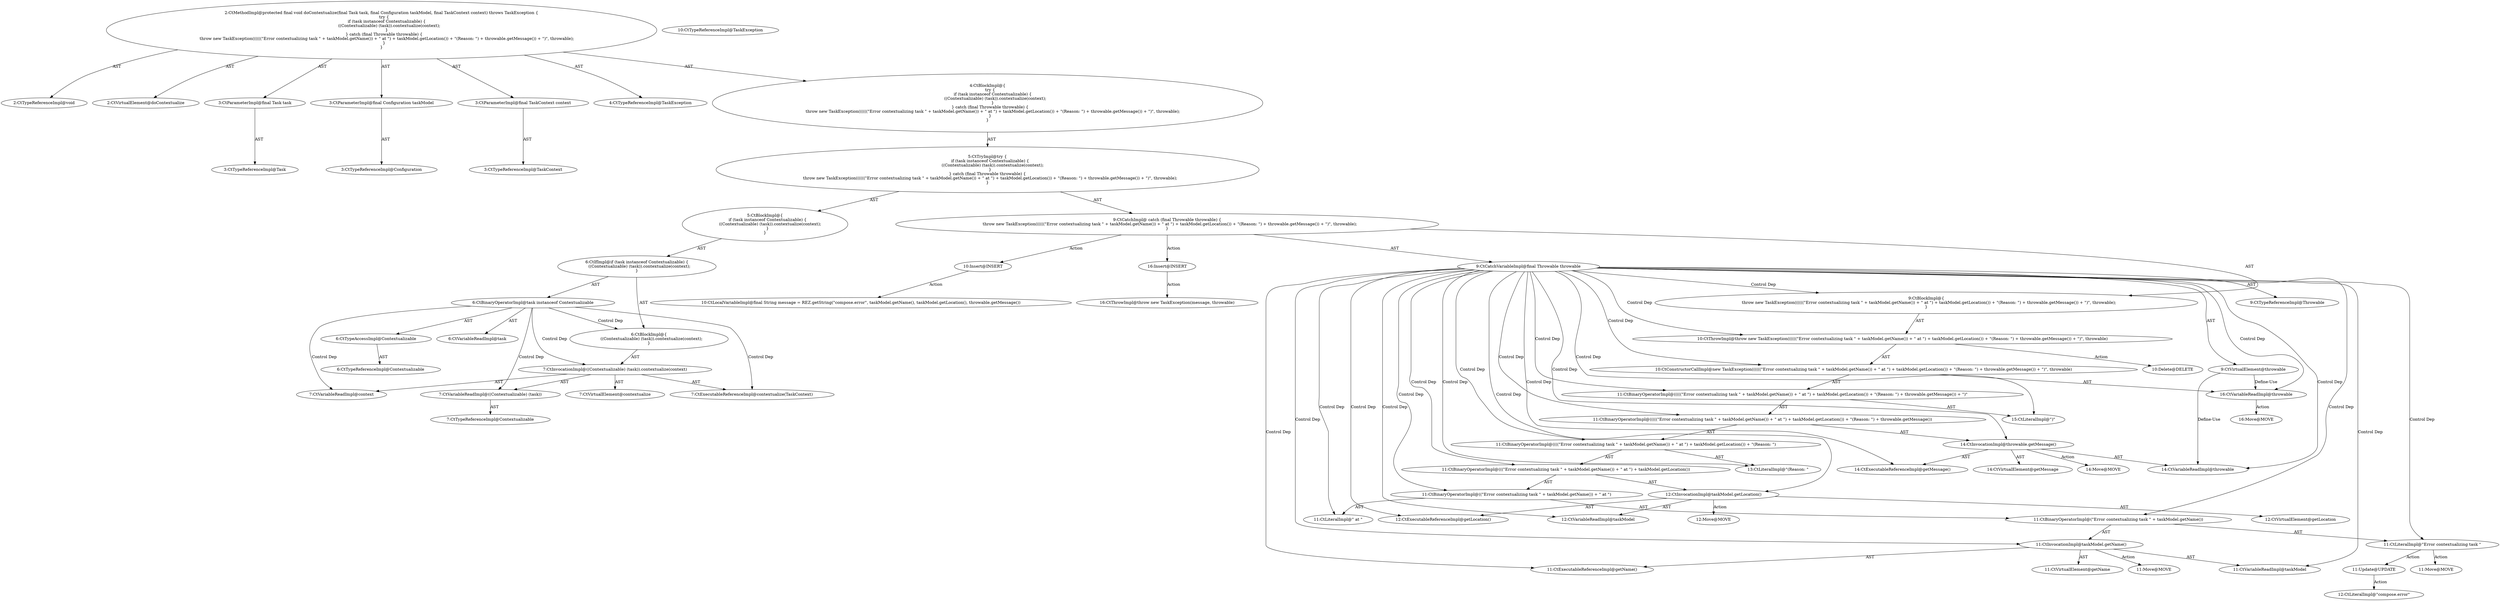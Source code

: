 digraph "doContextualize#?,Task,Configuration,TaskContext" {
0 [label="2:CtTypeReferenceImpl@void" shape=ellipse]
1 [label="2:CtVirtualElement@doContextualize" shape=ellipse]
2 [label="3:CtParameterImpl@final Task task" shape=ellipse]
3 [label="3:CtTypeReferenceImpl@Task" shape=ellipse]
4 [label="3:CtParameterImpl@final Configuration taskModel" shape=ellipse]
5 [label="3:CtTypeReferenceImpl@Configuration" shape=ellipse]
6 [label="3:CtParameterImpl@final TaskContext context" shape=ellipse]
7 [label="3:CtTypeReferenceImpl@TaskContext" shape=ellipse]
8 [label="4:CtTypeReferenceImpl@TaskException" shape=ellipse]
9 [label="6:CtVariableReadImpl@task" shape=ellipse]
10 [label="6:CtTypeAccessImpl@Contextualizable" shape=ellipse]
11 [label="6:CtTypeReferenceImpl@Contextualizable" shape=ellipse]
12 [label="6:CtBinaryOperatorImpl@task instanceof Contextualizable" shape=ellipse]
13 [label="7:CtExecutableReferenceImpl@contextualize(TaskContext)" shape=ellipse]
14 [label="7:CtVirtualElement@contextualize" shape=ellipse]
15 [label="7:CtVariableReadImpl@((Contextualizable) (task))" shape=ellipse]
16 [label="7:CtTypeReferenceImpl@Contextualizable" shape=ellipse]
17 [label="7:CtVariableReadImpl@context" shape=ellipse]
18 [label="7:CtInvocationImpl@((Contextualizable) (task)).contextualize(context)" shape=ellipse]
19 [label="6:CtBlockImpl@\{
    ((Contextualizable) (task)).contextualize(context);
\}" shape=ellipse]
20 [label="6:CtIfImpl@if (task instanceof Contextualizable) \{
    ((Contextualizable) (task)).contextualize(context);
\}" shape=ellipse]
21 [label="5:CtBlockImpl@\{
    if (task instanceof Contextualizable) \{
        ((Contextualizable) (task)).contextualize(context);
    \}
\}" shape=ellipse]
22 [label="9:CtVirtualElement@throwable" shape=ellipse]
23 [label="9:CtTypeReferenceImpl@Throwable" shape=ellipse]
24 [label="9:CtCatchVariableImpl@final Throwable throwable" shape=ellipse]
25 [label="10:CtTypeReferenceImpl@TaskException" shape=ellipse]
26 [label="11:CtLiteralImpl@\"Error contextualizing task \"" shape=ellipse]
27 [label="11:CtExecutableReferenceImpl@getName()" shape=ellipse]
28 [label="11:CtVirtualElement@getName" shape=ellipse]
29 [label="11:CtVariableReadImpl@taskModel" shape=ellipse]
30 [label="11:CtInvocationImpl@taskModel.getName()" shape=ellipse]
31 [label="11:CtBinaryOperatorImpl@(\"Error contextualizing task \" + taskModel.getName())" shape=ellipse]
32 [label="11:CtLiteralImpl@\" at \"" shape=ellipse]
33 [label="11:CtBinaryOperatorImpl@((\"Error contextualizing task \" + taskModel.getName()) + \" at \")" shape=ellipse]
34 [label="12:CtExecutableReferenceImpl@getLocation()" shape=ellipse]
35 [label="12:CtVirtualElement@getLocation" shape=ellipse]
36 [label="12:CtVariableReadImpl@taskModel" shape=ellipse]
37 [label="12:CtInvocationImpl@taskModel.getLocation()" shape=ellipse]
38 [label="11:CtBinaryOperatorImpl@(((\"Error contextualizing task \" + taskModel.getName()) + \" at \") + taskModel.getLocation())" shape=ellipse]
39 [label="13:CtLiteralImpl@\"(Reason: \"" shape=ellipse]
40 [label="11:CtBinaryOperatorImpl@((((\"Error contextualizing task \" + taskModel.getName()) + \" at \") + taskModel.getLocation()) + \"(Reason: \")" shape=ellipse]
41 [label="14:CtExecutableReferenceImpl@getMessage()" shape=ellipse]
42 [label="14:CtVirtualElement@getMessage" shape=ellipse]
43 [label="14:CtVariableReadImpl@throwable" shape=ellipse]
44 [label="14:CtInvocationImpl@throwable.getMessage()" shape=ellipse]
45 [label="11:CtBinaryOperatorImpl@(((((\"Error contextualizing task \" + taskModel.getName()) + \" at \") + taskModel.getLocation()) + \"(Reason: \") + throwable.getMessage())" shape=ellipse]
46 [label="15:CtLiteralImpl@\")\"" shape=ellipse]
47 [label="11:CtBinaryOperatorImpl@(((((\"Error contextualizing task \" + taskModel.getName()) + \" at \") + taskModel.getLocation()) + \"(Reason: \") + throwable.getMessage()) + \")\"" shape=ellipse]
48 [label="16:CtVariableReadImpl@throwable" shape=ellipse]
49 [label="10:CtConstructorCallImpl@new TaskException((((((\"Error contextualizing task \" + taskModel.getName()) + \" at \") + taskModel.getLocation()) + \"(Reason: \") + throwable.getMessage()) + \")\", throwable)" shape=ellipse]
50 [label="10:CtThrowImpl@throw new TaskException((((((\"Error contextualizing task \" + taskModel.getName()) + \" at \") + taskModel.getLocation()) + \"(Reason: \") + throwable.getMessage()) + \")\", throwable)" shape=ellipse]
51 [label="9:CtBlockImpl@\{
    throw new TaskException((((((\"Error contextualizing task \" + taskModel.getName()) + \" at \") + taskModel.getLocation()) + \"(Reason: \") + throwable.getMessage()) + \")\", throwable);
\}" shape=ellipse]
52 [label="9:CtCatchImpl@ catch (final Throwable throwable) \{
    throw new TaskException((((((\"Error contextualizing task \" + taskModel.getName()) + \" at \") + taskModel.getLocation()) + \"(Reason: \") + throwable.getMessage()) + \")\", throwable);
\}" shape=ellipse]
53 [label="5:CtTryImpl@try \{
    if (task instanceof Contextualizable) \{
        ((Contextualizable) (task)).contextualize(context);
    \}
\} catch (final Throwable throwable) \{
    throw new TaskException((((((\"Error contextualizing task \" + taskModel.getName()) + \" at \") + taskModel.getLocation()) + \"(Reason: \") + throwable.getMessage()) + \")\", throwable);
\}" shape=ellipse]
54 [label="4:CtBlockImpl@\{
    try \{
        if (task instanceof Contextualizable) \{
            ((Contextualizable) (task)).contextualize(context);
        \}
    \} catch (final Throwable throwable) \{
        throw new TaskException((((((\"Error contextualizing task \" + taskModel.getName()) + \" at \") + taskModel.getLocation()) + \"(Reason: \") + throwable.getMessage()) + \")\", throwable);
    \}
\}" shape=ellipse]
55 [label="2:CtMethodImpl@protected final void doContextualize(final Task task, final Configuration taskModel, final TaskContext context) throws TaskException \{
    try \{
        if (task instanceof Contextualizable) \{
            ((Contextualizable) (task)).contextualize(context);
        \}
    \} catch (final Throwable throwable) \{
        throw new TaskException((((((\"Error contextualizing task \" + taskModel.getName()) + \" at \") + taskModel.getLocation()) + \"(Reason: \") + throwable.getMessage()) + \")\", throwable);
    \}
\}" shape=ellipse]
56 [label="11:Update@UPDATE" shape=ellipse]
57 [label="12:CtLiteralImpl@\"compose.error\"" shape=ellipse]
58 [label="10:Delete@DELETE" shape=ellipse]
59 [label="10:Insert@INSERT" shape=ellipse]
60 [label="10:CtLocalVariableImpl@final String message = REZ.getString(\"compose.error\", taskModel.getName(), taskModel.getLocation(), throwable.getMessage())" shape=ellipse]
61 [label="16:Insert@INSERT" shape=ellipse]
62 [label="16:CtThrowImpl@throw new TaskException(message, throwable)" shape=ellipse]
63 [label="11:Move@MOVE" shape=ellipse]
64 [label="11:Move@MOVE" shape=ellipse]
65 [label="12:Move@MOVE" shape=ellipse]
66 [label="14:Move@MOVE" shape=ellipse]
67 [label="16:Move@MOVE" shape=ellipse]
2 -> 3 [label="AST"];
4 -> 5 [label="AST"];
6 -> 7 [label="AST"];
10 -> 11 [label="AST"];
12 -> 9 [label="AST"];
12 -> 10 [label="AST"];
12 -> 19 [label="Control Dep"];
12 -> 18 [label="Control Dep"];
12 -> 13 [label="Control Dep"];
12 -> 15 [label="Control Dep"];
12 -> 17 [label="Control Dep"];
15 -> 16 [label="AST"];
18 -> 14 [label="AST"];
18 -> 15 [label="AST"];
18 -> 13 [label="AST"];
18 -> 17 [label="AST"];
19 -> 18 [label="AST"];
20 -> 12 [label="AST"];
20 -> 19 [label="AST"];
21 -> 20 [label="AST"];
22 -> 43 [label="Define-Use"];
22 -> 48 [label="Define-Use"];
24 -> 22 [label="AST"];
24 -> 23 [label="AST"];
24 -> 51 [label="Control Dep"];
24 -> 50 [label="Control Dep"];
24 -> 49 [label="Control Dep"];
24 -> 47 [label="Control Dep"];
24 -> 45 [label="Control Dep"];
24 -> 40 [label="Control Dep"];
24 -> 38 [label="Control Dep"];
24 -> 33 [label="Control Dep"];
24 -> 31 [label="Control Dep"];
24 -> 26 [label="Control Dep"];
24 -> 30 [label="Control Dep"];
24 -> 27 [label="Control Dep"];
24 -> 29 [label="Control Dep"];
24 -> 32 [label="Control Dep"];
24 -> 37 [label="Control Dep"];
24 -> 34 [label="Control Dep"];
24 -> 36 [label="Control Dep"];
24 -> 39 [label="Control Dep"];
24 -> 44 [label="Control Dep"];
24 -> 41 [label="Control Dep"];
24 -> 43 [label="Control Dep"];
24 -> 46 [label="Control Dep"];
24 -> 48 [label="Control Dep"];
26 -> 56 [label="Action"];
26 -> 63 [label="Action"];
30 -> 28 [label="AST"];
30 -> 29 [label="AST"];
30 -> 27 [label="AST"];
30 -> 64 [label="Action"];
31 -> 26 [label="AST"];
31 -> 30 [label="AST"];
33 -> 31 [label="AST"];
33 -> 32 [label="AST"];
37 -> 35 [label="AST"];
37 -> 36 [label="AST"];
37 -> 34 [label="AST"];
37 -> 65 [label="Action"];
38 -> 33 [label="AST"];
38 -> 37 [label="AST"];
40 -> 38 [label="AST"];
40 -> 39 [label="AST"];
44 -> 42 [label="AST"];
44 -> 43 [label="AST"];
44 -> 41 [label="AST"];
44 -> 66 [label="Action"];
45 -> 40 [label="AST"];
45 -> 44 [label="AST"];
47 -> 45 [label="AST"];
47 -> 46 [label="AST"];
48 -> 67 [label="Action"];
49 -> 47 [label="AST"];
49 -> 48 [label="AST"];
50 -> 49 [label="AST"];
50 -> 58 [label="Action"];
51 -> 50 [label="AST"];
52 -> 24 [label="AST"];
52 -> 51 [label="AST"];
52 -> 59 [label="Action"];
52 -> 61 [label="Action"];
53 -> 21 [label="AST"];
53 -> 52 [label="AST"];
54 -> 53 [label="AST"];
55 -> 1 [label="AST"];
55 -> 0 [label="AST"];
55 -> 2 [label="AST"];
55 -> 4 [label="AST"];
55 -> 6 [label="AST"];
55 -> 8 [label="AST"];
55 -> 54 [label="AST"];
56 -> 57 [label="Action"];
59 -> 60 [label="Action"];
61 -> 62 [label="Action"];
}